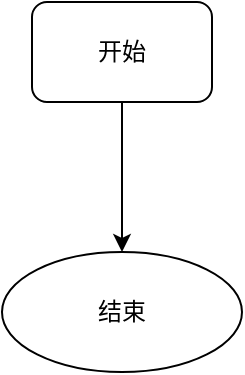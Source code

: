 <mxfile version="20.2.1" type="github">
  <diagram id="r_L0fdffFtnBMS834SP-" name="第 1 页">
    <mxGraphModel dx="1038" dy="585" grid="1" gridSize="10" guides="1" tooltips="1" connect="1" arrows="1" fold="1" page="1" pageScale="1" pageWidth="827" pageHeight="1169" math="0" shadow="0">
      <root>
        <mxCell id="0" />
        <mxCell id="1" parent="0" />
        <mxCell id="1ge5vH79w0Spe-zOOt0o-2" value="" style="edgeStyle=orthogonalEdgeStyle;rounded=0;orthogonalLoop=1;jettySize=auto;html=1;" edge="1" parent="1" source="FnQSELRpzG_DmlqWAtqK-1" target="1ge5vH79w0Spe-zOOt0o-1">
          <mxGeometry relative="1" as="geometry" />
        </mxCell>
        <mxCell id="FnQSELRpzG_DmlqWAtqK-1" value="开始" style="rounded=1;whiteSpace=wrap;html=1;" parent="1" vertex="1">
          <mxGeometry x="160" y="140" width="90" height="50" as="geometry" />
        </mxCell>
        <mxCell id="1ge5vH79w0Spe-zOOt0o-1" value="结束" style="ellipse;whiteSpace=wrap;html=1;rounded=1;" vertex="1" parent="1">
          <mxGeometry x="145" y="265" width="120" height="60" as="geometry" />
        </mxCell>
      </root>
    </mxGraphModel>
  </diagram>
</mxfile>
